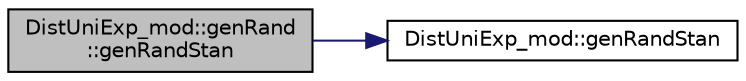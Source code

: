 digraph "DistUniExp_mod::genRand::genRandStan"
{
 // LATEX_PDF_SIZE
  edge [fontname="Helvetica",fontsize="10",labelfontname="Helvetica",labelfontsize="10"];
  node [fontname="Helvetica",fontsize="10",shape=record];
  rankdir="LR";
  Node1 [label="DistUniExp_mod::genRand\l::genRandStan",height=0.2,width=0.4,color="black", fillcolor="grey75", style="filled", fontcolor="black",tooltip="Return a random Exponential-distributed value whose mean is ."];
  Node1 -> Node2 [color="midnightblue",fontsize="10",style="solid",fontname="Helvetica"];
  Node2 [label="DistUniExp_mod::genRandStan",height=0.2,width=0.4,color="black", fillcolor="white", style="filled",URL="$namespaceDistUniExp__mod.html#a46cf11f10362ab6ad6ea1fc89e07e2fc",tooltip="Return a random Exponential-distributed value whose mean is ."];
}
